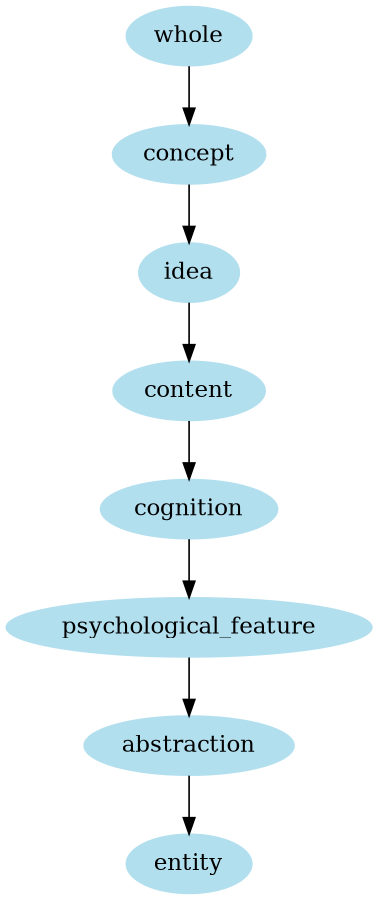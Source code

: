 digraph unix {
	node [color=lightblue2 style=filled]
	size="6,6"
	whole -> concept
	concept -> idea
	idea -> content
	content -> cognition
	cognition -> psychological_feature
	psychological_feature -> abstraction
	abstraction -> entity
}

